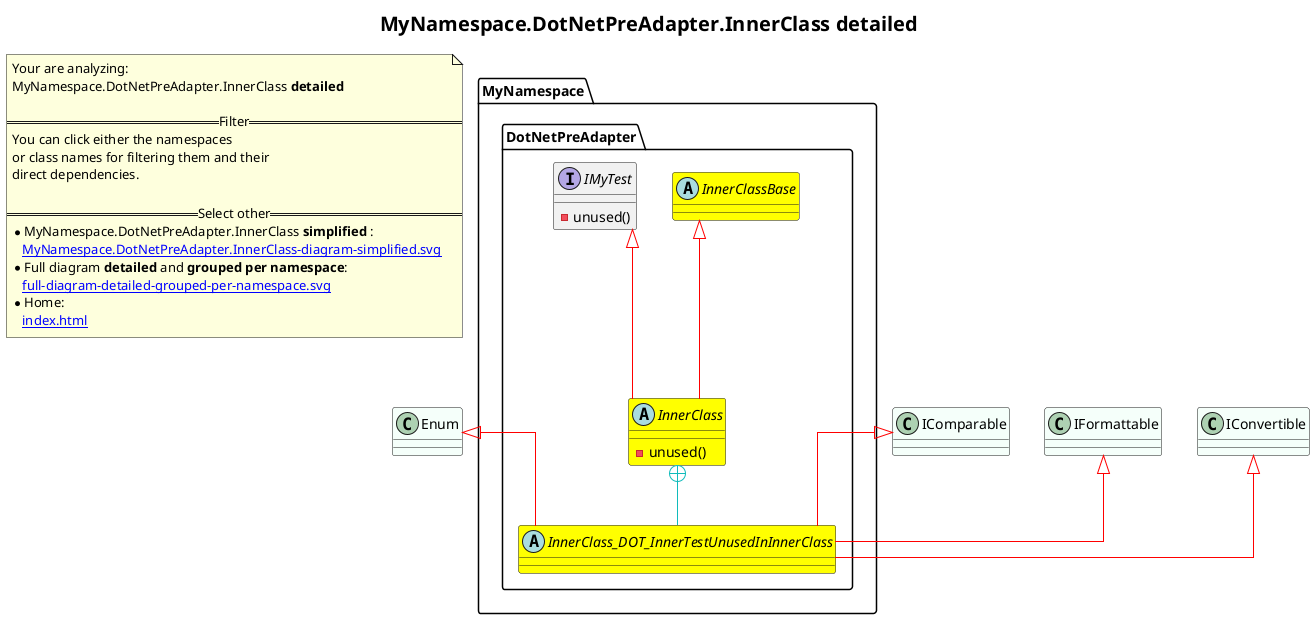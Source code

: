 @startuml
skinparam linetype ortho
title <size:20>MyNamespace.DotNetPreAdapter.InnerClass **detailed** </size>
note "Your are analyzing:\nMyNamespace.DotNetPreAdapter.InnerClass **detailed** \n\n==Filter==\nYou can click either the namespaces \nor class names for filtering them and their\ndirect dependencies.\n\n==Select other==\n* MyNamespace.DotNetPreAdapter.InnerClass **simplified** :\n   [[MyNamespace.DotNetPreAdapter.InnerClass-diagram-simplified.svg]]\n* Full diagram **detailed** and **grouped per namespace**:\n   [[full-diagram-detailed-grouped-per-namespace.svg]]\n* Home:\n   [[index.html]]" as FloatingNote
class Enum [[Enum-diagram-detailed.svg]] #MintCream {
}
class IComparable [[IComparable-diagram-detailed.svg]] #MintCream {
}
class IFormattable [[IFormattable-diagram-detailed.svg]] #MintCream {
}
class IConvertible [[IConvertible-diagram-detailed.svg]] #MintCream {
}
  abstract class MyNamespace.DotNetPreAdapter.InnerClassBase [[MyNamespace.DotNetPreAdapter.InnerClassBase-diagram-detailed.svg]] #yellow {
  }
  abstract class MyNamespace.DotNetPreAdapter.InnerClass [[MyNamespace.DotNetPreAdapter.InnerClass-diagram-detailed.svg]] #yellow {
    - unused(<font color="6060BB"></font>)
  }
  interface MyNamespace.DotNetPreAdapter.IMyTest [[MyNamespace.DotNetPreAdapter.IMyTest-diagram-detailed.svg]]  {
    - unused(<font color="6060BB"></font>)
  }
  abstract class MyNamespace.DotNetPreAdapter.InnerClass_DOT_InnerTestUnusedInInnerClass [[MyNamespace.DotNetPreAdapter.InnerClass.InnerTestUnusedInInnerClass-diagram-detailed.svg]] #yellow {
  }
 ' *************************************** 
 ' *************************************** 
 ' *************************************** 
' Class relations extracted from namespace:
' 
' Class relations extracted from namespace:
' MyNamespace.DotNetPreAdapter
MyNamespace.DotNetPreAdapter.InnerClassBase <|-[#red]- MyNamespace.DotNetPreAdapter.InnerClass
MyNamespace.DotNetPreAdapter.IMyTest <|-[#red]- MyNamespace.DotNetPreAdapter.InnerClass
MyNamespace.DotNetPreAdapter.InnerClass +-[#10BBBB]- MyNamespace.DotNetPreAdapter.InnerClass_DOT_InnerTestUnusedInInnerClass 
Enum <|-[#red]- MyNamespace.DotNetPreAdapter.InnerClass_DOT_InnerTestUnusedInInnerClass
IComparable <|-[#red]- MyNamespace.DotNetPreAdapter.InnerClass_DOT_InnerTestUnusedInInnerClass
IFormattable <|-[#red]- MyNamespace.DotNetPreAdapter.InnerClass_DOT_InnerTestUnusedInInnerClass
IConvertible <|-[#red]- MyNamespace.DotNetPreAdapter.InnerClass_DOT_InnerTestUnusedInInnerClass
@enduml
